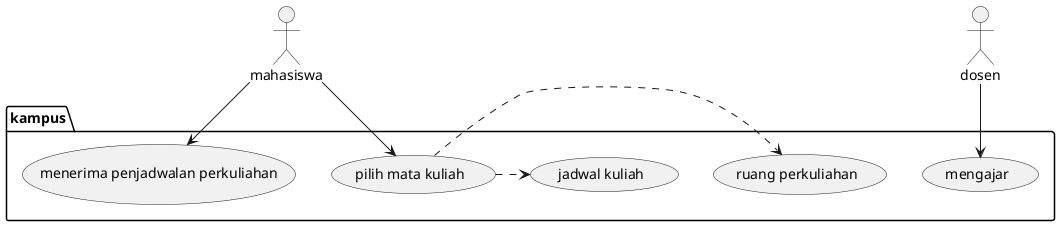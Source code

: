 @startuml pert2


actor mahasiswa as mahasiswa
actor dosen as dosen

package kampus {
usecase "pilih mata kuliah" as U1
usecase "ruang perkuliahan" as U2
usecase "menerima penjadwalan perkuliahan" as U3
usecase "jadwal kuliah" as U4
usecase "mengajar" as U5
}
mahasiswa--> U3
mahasiswa--> U1
dosen--> U5
U1.> U2
U1 .> U4

@enduml
